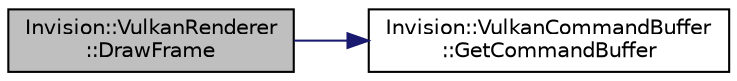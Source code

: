 digraph "Invision::VulkanRenderer::DrawFrame"
{
 // LATEX_PDF_SIZE
  edge [fontname="Helvetica",fontsize="10",labelfontname="Helvetica",labelfontsize="10"];
  node [fontname="Helvetica",fontsize="10",shape=record];
  rankdir="LR";
  Node1 [label="Invision::VulkanRenderer\l::DrawFrame",height=0.2,width=0.4,color="black", fillcolor="grey75", style="filled", fontcolor="black",tooltip=" "];
  Node1 -> Node2 [color="midnightblue",fontsize="10",style="solid",fontname="Helvetica"];
  Node2 [label="Invision::VulkanCommandBuffer\l::GetCommandBuffer",height=0.2,width=0.4,color="black", fillcolor="white", style="filled",URL="$class_invision_1_1_vulkan_command_buffer.html#aa9e0ff4ca403d9bb755f09322b4bbc28",tooltip=" "];
}
